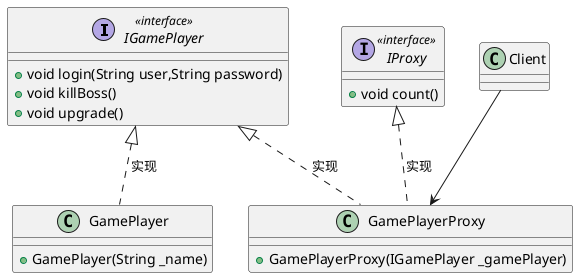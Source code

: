 @startuml

interface IGamePlayer<<interface>> {
    + void login(String user,String password)
    + void killBoss()
    + void upgrade()
}
interface IProxy<<interface>> {
    + void count()
}

class GamePlayer {
    + GamePlayer(String _name)
}

class GamePlayerProxy {
    + GamePlayerProxy(IGamePlayer _gamePlayer)
}

class Client {
}

IGamePlayer <|.. GamePlayer : 实现
IGamePlayer <|.. GamePlayerProxy : 实现
IProxy <|.. GamePlayerProxy : 实现

Client --> GamePlayerProxy

@enduml